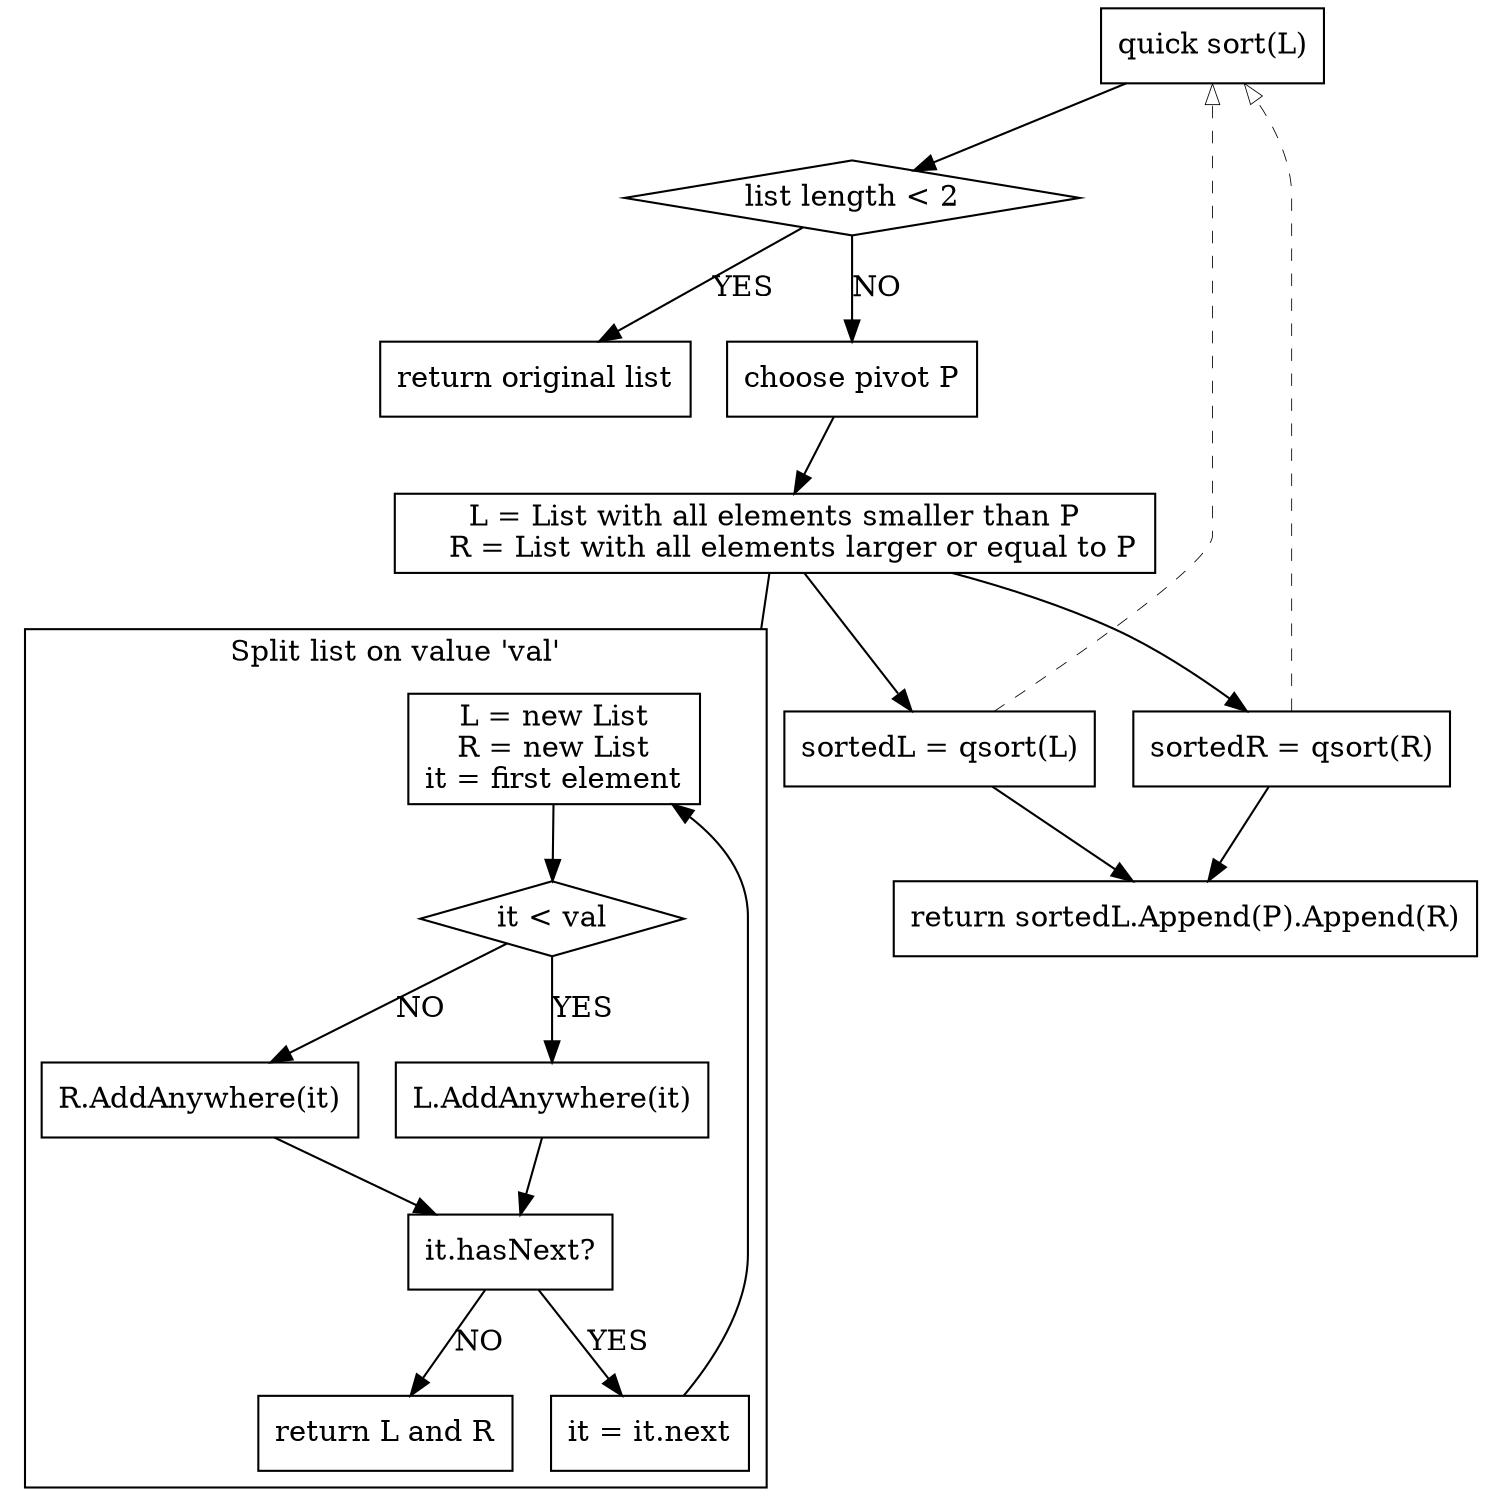 digraph Q {
    node [shape = box];
    compound = true;

    begin [label = "quick sort(L)"];
    begin -> d1
    d1 [label = "list length < 2" shape = diamond];
    d1 -> "return original list" [label = "YES"];
    d1 -> s1 [label = "NO"];
    s1 [label = "choose pivot P"];
    s1 -> s2
    s2 [label =
    "L = List with all elements smaller than P
    R = List with all elements larger or equal to P"]
    s2 -> s31
    s2 -> s32
    s31 [label = "sortedL = qsort(L)"]
    s32 [label = "sortedR = qsort(R)"]
    s31 -> begin [style = dashed penwidth = 0.4 arrowhead = onormal]
    s32 -> begin [style = dashed penwidth = 0.4 arrowhead = onormal]
    s31 -> cEnd
    s32 -> cEnd
    cEnd [label = "return sortedL.Append(P).Append(R)"];
    s2 -> cluster1Connector [arrowhead = none, lhead = cluster1]


    subgraph cluster1 {
    node [shape = box];
    label = "Split list on value 'val'"
    cluster1Connector [shape = point style = invis]

    cBegin [label = "L = new List\nR = new List\nit = first element"];
    cBegin -> c1d1
    c1d1 [label = "it < val" shape = diamond];
    c1d1 -> c1s1 [label = "YES"];
    c1d1 -> c1s2 [label = "NO"];
    c1s1 [label = "L.AddAnywhere(it)"];
    c1s2 [label = "R.AddAnywhere(it)"];
    c1s1 -> c1d2
    c1s2 -> c1d2
    c1d2 [label = "it.hasNext?"];
    c1d2 -> c1s4 [label = "YES"];
    c1d2 -> "return L and R" [label = "NO"];
    c1s4 [label = "it = it.next"];
    c1s4 -> cBegin
    }

}
